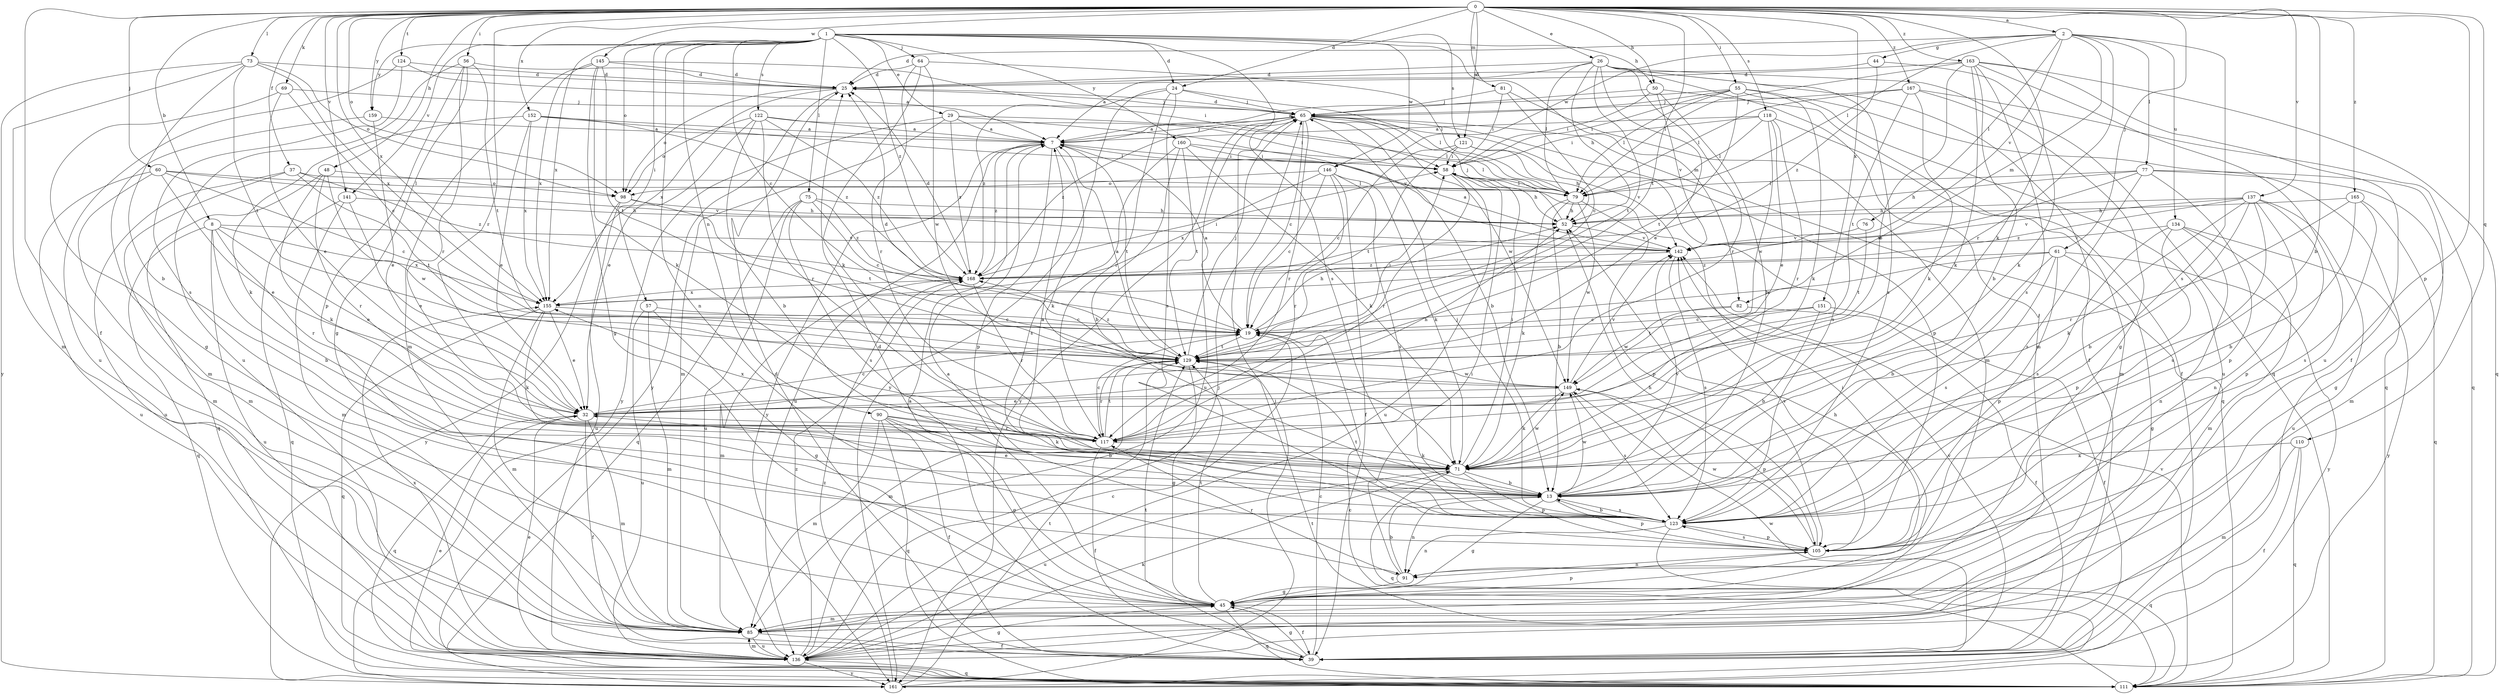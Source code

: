 strict digraph  {
0;
1;
2;
7;
8;
13;
19;
24;
25;
26;
29;
32;
37;
39;
44;
45;
48;
50;
52;
55;
56;
57;
58;
60;
61;
64;
65;
69;
71;
73;
75;
76;
77;
79;
81;
82;
85;
90;
91;
98;
105;
110;
111;
117;
118;
121;
122;
123;
124;
129;
134;
136;
137;
141;
142;
145;
146;
149;
151;
152;
155;
159;
160;
161;
163;
165;
167;
168;
0 -> 2  [label=a];
0 -> 8  [label=b];
0 -> 13  [label=b];
0 -> 24  [label=d];
0 -> 26  [label=e];
0 -> 37  [label=f];
0 -> 39  [label=f];
0 -> 48  [label=h];
0 -> 50  [label=h];
0 -> 55  [label=i];
0 -> 56  [label=i];
0 -> 60  [label=j];
0 -> 61  [label=j];
0 -> 69  [label=k];
0 -> 71  [label=k];
0 -> 73  [label=l];
0 -> 81  [label=m];
0 -> 98  [label=o];
0 -> 105  [label=p];
0 -> 110  [label=q];
0 -> 117  [label=r];
0 -> 118  [label=s];
0 -> 121  [label=s];
0 -> 124  [label=t];
0 -> 129  [label=t];
0 -> 137  [label=v];
0 -> 141  [label=v];
0 -> 145  [label=w];
0 -> 151  [label=x];
0 -> 152  [label=x];
0 -> 155  [label=x];
0 -> 159  [label=y];
0 -> 163  [label=z];
0 -> 165  [label=z];
0 -> 167  [label=z];
1 -> 19  [label=c];
1 -> 24  [label=d];
1 -> 29  [label=e];
1 -> 50  [label=h];
1 -> 57  [label=i];
1 -> 64  [label=j];
1 -> 75  [label=l];
1 -> 82  [label=m];
1 -> 90  [label=n];
1 -> 91  [label=n];
1 -> 98  [label=o];
1 -> 121  [label=s];
1 -> 122  [label=s];
1 -> 123  [label=s];
1 -> 141  [label=v];
1 -> 146  [label=w];
1 -> 155  [label=x];
1 -> 159  [label=y];
1 -> 160  [label=y];
1 -> 168  [label=z];
2 -> 25  [label=d];
2 -> 44  [label=g];
2 -> 76  [label=l];
2 -> 77  [label=l];
2 -> 79  [label=l];
2 -> 82  [label=m];
2 -> 117  [label=r];
2 -> 123  [label=s];
2 -> 134  [label=u];
2 -> 142  [label=v];
2 -> 146  [label=w];
7 -> 58  [label=i];
7 -> 65  [label=j];
7 -> 71  [label=k];
7 -> 105  [label=p];
7 -> 129  [label=t];
7 -> 136  [label=u];
7 -> 161  [label=y];
7 -> 168  [label=z];
8 -> 13  [label=b];
8 -> 32  [label=e];
8 -> 111  [label=q];
8 -> 117  [label=r];
8 -> 136  [label=u];
8 -> 142  [label=v];
8 -> 155  [label=x];
13 -> 7  [label=a];
13 -> 32  [label=e];
13 -> 45  [label=g];
13 -> 91  [label=n];
13 -> 105  [label=p];
13 -> 123  [label=s];
13 -> 142  [label=v];
13 -> 149  [label=w];
19 -> 7  [label=a];
19 -> 52  [label=h];
19 -> 129  [label=t];
24 -> 65  [label=j];
24 -> 79  [label=l];
24 -> 117  [label=r];
24 -> 123  [label=s];
24 -> 161  [label=y];
24 -> 168  [label=z];
25 -> 65  [label=j];
25 -> 98  [label=o];
25 -> 155  [label=x];
25 -> 161  [label=y];
26 -> 7  [label=a];
26 -> 25  [label=d];
26 -> 32  [label=e];
26 -> 39  [label=f];
26 -> 52  [label=h];
26 -> 79  [label=l];
26 -> 85  [label=m];
26 -> 111  [label=q];
26 -> 117  [label=r];
26 -> 123  [label=s];
26 -> 129  [label=t];
29 -> 7  [label=a];
29 -> 79  [label=l];
29 -> 85  [label=m];
29 -> 142  [label=v];
29 -> 161  [label=y];
29 -> 168  [label=z];
32 -> 19  [label=c];
32 -> 39  [label=f];
32 -> 52  [label=h];
32 -> 85  [label=m];
32 -> 111  [label=q];
32 -> 117  [label=r];
37 -> 79  [label=l];
37 -> 85  [label=m];
37 -> 129  [label=t];
37 -> 136  [label=u];
37 -> 168  [label=z];
39 -> 7  [label=a];
39 -> 19  [label=c];
39 -> 25  [label=d];
39 -> 45  [label=g];
39 -> 129  [label=t];
39 -> 142  [label=v];
39 -> 149  [label=w];
44 -> 25  [label=d];
44 -> 71  [label=k];
44 -> 168  [label=z];
45 -> 7  [label=a];
45 -> 25  [label=d];
45 -> 39  [label=f];
45 -> 52  [label=h];
45 -> 58  [label=i];
45 -> 85  [label=m];
45 -> 105  [label=p];
45 -> 111  [label=q];
45 -> 129  [label=t];
48 -> 71  [label=k];
48 -> 98  [label=o];
48 -> 111  [label=q];
48 -> 117  [label=r];
48 -> 149  [label=w];
50 -> 13  [label=b];
50 -> 39  [label=f];
50 -> 58  [label=i];
50 -> 65  [label=j];
50 -> 142  [label=v];
52 -> 65  [label=j];
52 -> 142  [label=v];
55 -> 7  [label=a];
55 -> 58  [label=i];
55 -> 65  [label=j];
55 -> 71  [label=k];
55 -> 79  [label=l];
55 -> 111  [label=q];
55 -> 129  [label=t];
55 -> 136  [label=u];
56 -> 25  [label=d];
56 -> 45  [label=g];
56 -> 105  [label=p];
56 -> 117  [label=r];
56 -> 129  [label=t];
56 -> 136  [label=u];
57 -> 19  [label=c];
57 -> 45  [label=g];
57 -> 85  [label=m];
57 -> 136  [label=u];
58 -> 52  [label=h];
58 -> 79  [label=l];
58 -> 117  [label=r];
58 -> 136  [label=u];
60 -> 19  [label=c];
60 -> 32  [label=e];
60 -> 79  [label=l];
60 -> 85  [label=m];
60 -> 136  [label=u];
60 -> 142  [label=v];
61 -> 13  [label=b];
61 -> 19  [label=c];
61 -> 45  [label=g];
61 -> 105  [label=p];
61 -> 123  [label=s];
61 -> 161  [label=y];
61 -> 168  [label=z];
64 -> 25  [label=d];
64 -> 71  [label=k];
64 -> 79  [label=l];
64 -> 117  [label=r];
64 -> 149  [label=w];
65 -> 7  [label=a];
65 -> 13  [label=b];
65 -> 19  [label=c];
65 -> 25  [label=d];
65 -> 105  [label=p];
65 -> 111  [label=q];
65 -> 117  [label=r];
65 -> 123  [label=s];
65 -> 136  [label=u];
65 -> 149  [label=w];
65 -> 161  [label=y];
65 -> 168  [label=z];
69 -> 19  [label=c];
69 -> 32  [label=e];
69 -> 45  [label=g];
69 -> 65  [label=j];
71 -> 13  [label=b];
71 -> 58  [label=i];
71 -> 105  [label=p];
71 -> 111  [label=q];
71 -> 136  [label=u];
71 -> 149  [label=w];
73 -> 13  [label=b];
73 -> 25  [label=d];
73 -> 85  [label=m];
73 -> 98  [label=o];
73 -> 129  [label=t];
73 -> 155  [label=x];
73 -> 161  [label=y];
75 -> 19  [label=c];
75 -> 52  [label=h];
75 -> 111  [label=q];
75 -> 123  [label=s];
75 -> 136  [label=u];
75 -> 168  [label=z];
76 -> 129  [label=t];
76 -> 142  [label=v];
77 -> 45  [label=g];
77 -> 52  [label=h];
77 -> 79  [label=l];
77 -> 85  [label=m];
77 -> 105  [label=p];
77 -> 123  [label=s];
77 -> 155  [label=x];
79 -> 13  [label=b];
79 -> 52  [label=h];
79 -> 71  [label=k];
79 -> 105  [label=p];
79 -> 149  [label=w];
81 -> 19  [label=c];
81 -> 58  [label=i];
81 -> 65  [label=j];
81 -> 85  [label=m];
82 -> 19  [label=c];
82 -> 39  [label=f];
82 -> 149  [label=w];
85 -> 39  [label=f];
85 -> 136  [label=u];
90 -> 13  [label=b];
90 -> 39  [label=f];
90 -> 45  [label=g];
90 -> 71  [label=k];
90 -> 85  [label=m];
90 -> 111  [label=q];
90 -> 117  [label=r];
91 -> 13  [label=b];
91 -> 45  [label=g];
91 -> 58  [label=i];
91 -> 117  [label=r];
98 -> 52  [label=h];
98 -> 129  [label=t];
98 -> 136  [label=u];
98 -> 161  [label=y];
105 -> 52  [label=h];
105 -> 91  [label=n];
105 -> 123  [label=s];
105 -> 142  [label=v];
105 -> 149  [label=w];
110 -> 39  [label=f];
110 -> 71  [label=k];
110 -> 85  [label=m];
110 -> 111  [label=q];
111 -> 32  [label=e];
111 -> 129  [label=t];
111 -> 142  [label=v];
117 -> 19  [label=c];
117 -> 39  [label=f];
117 -> 71  [label=k];
117 -> 129  [label=t];
117 -> 155  [label=x];
118 -> 7  [label=a];
118 -> 32  [label=e];
118 -> 58  [label=i];
118 -> 79  [label=l];
118 -> 85  [label=m];
118 -> 117  [label=r];
118 -> 149  [label=w];
121 -> 19  [label=c];
121 -> 52  [label=h];
121 -> 58  [label=i];
121 -> 129  [label=t];
121 -> 142  [label=v];
122 -> 7  [label=a];
122 -> 13  [label=b];
122 -> 32  [label=e];
122 -> 58  [label=i];
122 -> 98  [label=o];
122 -> 117  [label=r];
122 -> 168  [label=z];
123 -> 13  [label=b];
123 -> 65  [label=j];
123 -> 91  [label=n];
123 -> 105  [label=p];
123 -> 111  [label=q];
123 -> 129  [label=t];
124 -> 7  [label=a];
124 -> 25  [label=d];
124 -> 123  [label=s];
124 -> 136  [label=u];
129 -> 7  [label=a];
129 -> 25  [label=d];
129 -> 45  [label=g];
129 -> 58  [label=i];
129 -> 65  [label=j];
129 -> 85  [label=m];
129 -> 117  [label=r];
129 -> 149  [label=w];
129 -> 168  [label=z];
134 -> 85  [label=m];
134 -> 91  [label=n];
134 -> 105  [label=p];
134 -> 123  [label=s];
134 -> 142  [label=v];
134 -> 161  [label=y];
136 -> 19  [label=c];
136 -> 32  [label=e];
136 -> 45  [label=g];
136 -> 65  [label=j];
136 -> 71  [label=k];
136 -> 85  [label=m];
136 -> 111  [label=q];
136 -> 155  [label=x];
136 -> 161  [label=y];
136 -> 168  [label=z];
137 -> 13  [label=b];
137 -> 52  [label=h];
137 -> 71  [label=k];
137 -> 91  [label=n];
137 -> 105  [label=p];
137 -> 123  [label=s];
137 -> 136  [label=u];
137 -> 142  [label=v];
137 -> 168  [label=z];
141 -> 32  [label=e];
141 -> 52  [label=h];
141 -> 85  [label=m];
141 -> 111  [label=q];
142 -> 7  [label=a];
142 -> 123  [label=s];
142 -> 168  [label=z];
145 -> 25  [label=d];
145 -> 45  [label=g];
145 -> 58  [label=i];
145 -> 71  [label=k];
145 -> 85  [label=m];
145 -> 129  [label=t];
145 -> 155  [label=x];
146 -> 19  [label=c];
146 -> 39  [label=f];
146 -> 71  [label=k];
146 -> 98  [label=o];
146 -> 117  [label=r];
146 -> 123  [label=s];
146 -> 155  [label=x];
149 -> 32  [label=e];
149 -> 71  [label=k];
149 -> 105  [label=p];
149 -> 123  [label=s];
149 -> 142  [label=v];
151 -> 13  [label=b];
151 -> 19  [label=c];
151 -> 39  [label=f];
151 -> 129  [label=t];
152 -> 7  [label=a];
152 -> 32  [label=e];
152 -> 71  [label=k];
152 -> 79  [label=l];
152 -> 155  [label=x];
152 -> 168  [label=z];
155 -> 19  [label=c];
155 -> 32  [label=e];
155 -> 71  [label=k];
155 -> 85  [label=m];
155 -> 111  [label=q];
159 -> 7  [label=a];
159 -> 32  [label=e];
159 -> 85  [label=m];
160 -> 13  [label=b];
160 -> 58  [label=i];
160 -> 71  [label=k];
160 -> 79  [label=l];
160 -> 123  [label=s];
160 -> 129  [label=t];
161 -> 19  [label=c];
161 -> 65  [label=j];
161 -> 129  [label=t];
161 -> 168  [label=z];
163 -> 13  [label=b];
163 -> 25  [label=d];
163 -> 32  [label=e];
163 -> 39  [label=f];
163 -> 71  [label=k];
163 -> 79  [label=l];
163 -> 111  [label=q];
163 -> 123  [label=s];
163 -> 136  [label=u];
165 -> 13  [label=b];
165 -> 52  [label=h];
165 -> 111  [label=q];
165 -> 117  [label=r];
165 -> 123  [label=s];
167 -> 45  [label=g];
167 -> 65  [label=j];
167 -> 71  [label=k];
167 -> 79  [label=l];
167 -> 111  [label=q];
167 -> 129  [label=t];
168 -> 25  [label=d];
168 -> 58  [label=i];
168 -> 85  [label=m];
168 -> 117  [label=r];
168 -> 155  [label=x];
}
